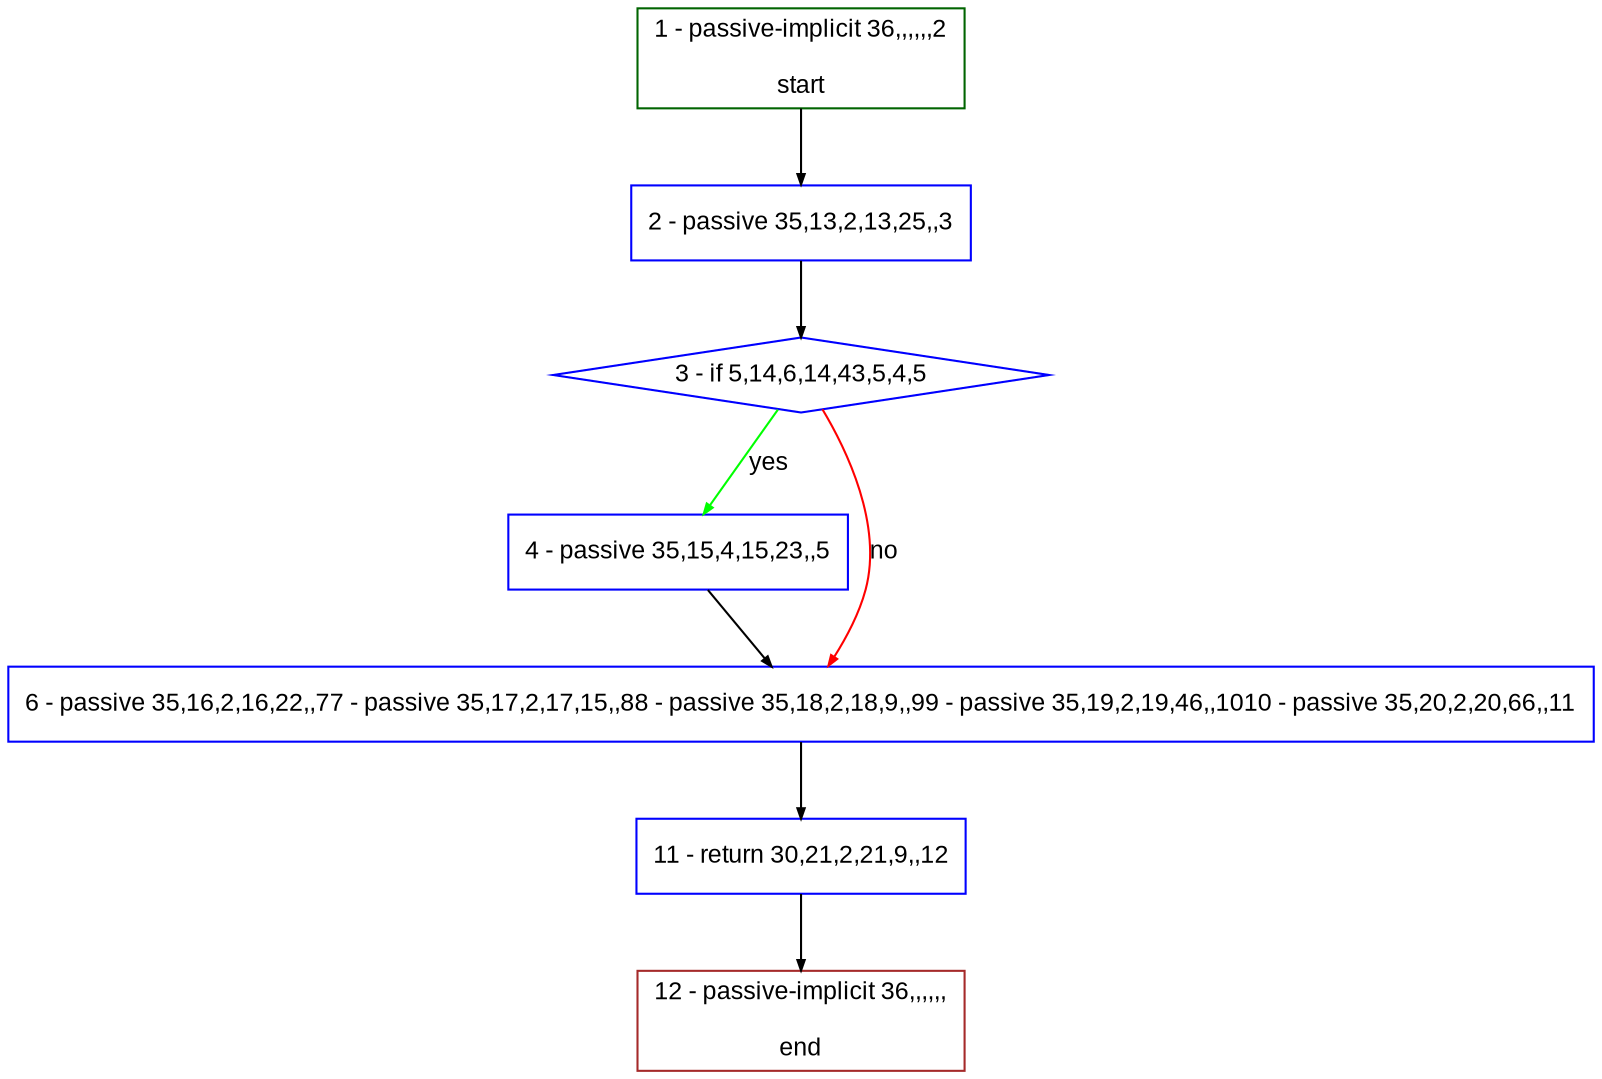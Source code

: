 digraph "" {
  graph [pack="true", label="", fontsize="12", packmode="clust", fontname="Arial", fillcolor="#FFFFCC", bgcolor="white", style="rounded,filled", compound="true"];
  node [node_initialized="no", label="", color="grey", fontsize="12", fillcolor="white", fontname="Arial", style="filled", shape="rectangle", compound="true", fixedsize="false"];
  edge [fontcolor="black", arrowhead="normal", arrowtail="none", arrowsize="0.5", ltail="", label="", color="black", fontsize="12", lhead="", fontname="Arial", dir="forward", compound="true"];
  __N1 [label="2 - passive 35,13,2,13,25,,3", color="#0000ff", fillcolor="#ffffff", style="filled", shape="box"];
  __N2 [label="1 - passive-implicit 36,,,,,,2\n\nstart", color="#006400", fillcolor="#ffffff", style="filled", shape="box"];
  __N3 [label="3 - if 5,14,6,14,43,5,4,5", color="#0000ff", fillcolor="#ffffff", style="filled", shape="diamond"];
  __N4 [label="4 - passive 35,15,4,15,23,,5", color="#0000ff", fillcolor="#ffffff", style="filled", shape="box"];
  __N5 [label="6 - passive 35,16,2,16,22,,77 - passive 35,17,2,17,15,,88 - passive 35,18,2,18,9,,99 - passive 35,19,2,19,46,,1010 - passive 35,20,2,20,66,,11", color="#0000ff", fillcolor="#ffffff", style="filled", shape="box"];
  __N6 [label="11 - return 30,21,2,21,9,,12", color="#0000ff", fillcolor="#ffffff", style="filled", shape="box"];
  __N7 [label="12 - passive-implicit 36,,,,,,\n\nend", color="#a52a2a", fillcolor="#ffffff", style="filled", shape="box"];
  __N2 -> __N1 [arrowhead="normal", arrowtail="none", color="#000000", label="", dir="forward"];
  __N1 -> __N3 [arrowhead="normal", arrowtail="none", color="#000000", label="", dir="forward"];
  __N3 -> __N4 [arrowhead="normal", arrowtail="none", color="#00ff00", label="yes", dir="forward"];
  __N3 -> __N5 [arrowhead="normal", arrowtail="none", color="#ff0000", label="no", dir="forward"];
  __N4 -> __N5 [arrowhead="normal", arrowtail="none", color="#000000", label="", dir="forward"];
  __N5 -> __N6 [arrowhead="normal", arrowtail="none", color="#000000", label="", dir="forward"];
  __N6 -> __N7 [arrowhead="normal", arrowtail="none", color="#000000", label="", dir="forward"];
}
